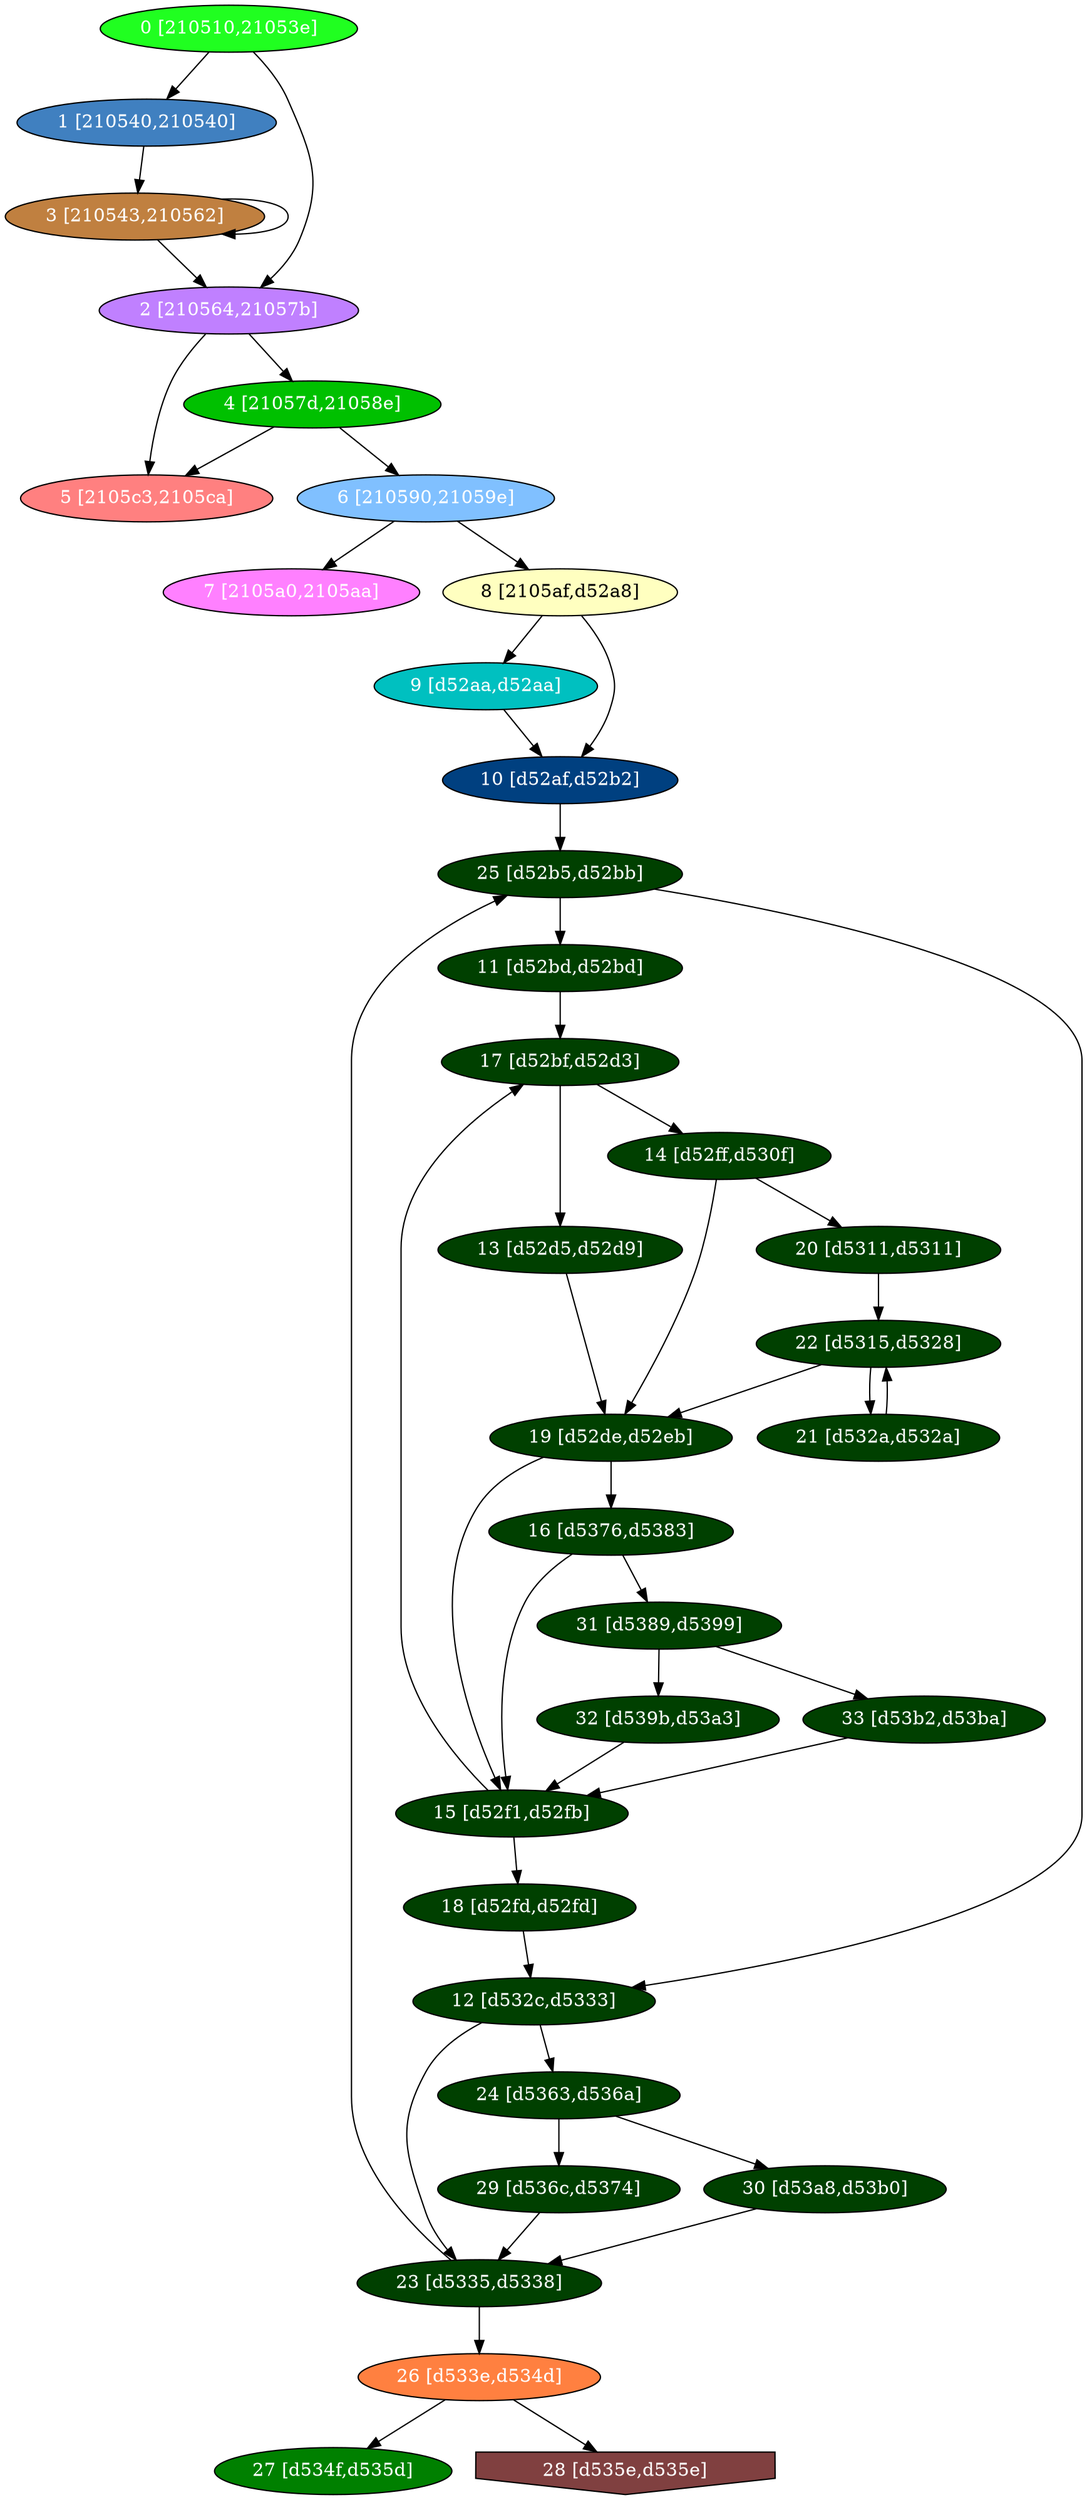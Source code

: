diGraph libnss3{
	libnss3_0  [style=filled fillcolor="#20FF20" fontcolor="#ffffff" shape=oval label="0 [210510,21053e]"]
	libnss3_1  [style=filled fillcolor="#4080C0" fontcolor="#ffffff" shape=oval label="1 [210540,210540]"]
	libnss3_2  [style=filled fillcolor="#C080FF" fontcolor="#ffffff" shape=oval label="2 [210564,21057b]"]
	libnss3_3  [style=filled fillcolor="#C08040" fontcolor="#ffffff" shape=oval label="3 [210543,210562]"]
	libnss3_4  [style=filled fillcolor="#00C000" fontcolor="#ffffff" shape=oval label="4 [21057d,21058e]"]
	libnss3_5  [style=filled fillcolor="#FF8080" fontcolor="#ffffff" shape=oval label="5 [2105c3,2105ca]"]
	libnss3_6  [style=filled fillcolor="#80C0FF" fontcolor="#ffffff" shape=oval label="6 [210590,21059e]"]
	libnss3_7  [style=filled fillcolor="#FF80FF" fontcolor="#ffffff" shape=oval label="7 [2105a0,2105aa]"]
	libnss3_8  [style=filled fillcolor="#FFFFC0" fontcolor="#000000" shape=oval label="8 [2105af,d52a8]"]
	libnss3_9  [style=filled fillcolor="#00C0C0" fontcolor="#ffffff" shape=oval label="9 [d52aa,d52aa]"]
	libnss3_a  [style=filled fillcolor="#004080" fontcolor="#ffffff" shape=oval label="10 [d52af,d52b2]"]
	libnss3_b  [style=filled fillcolor="#004000" fontcolor="#ffffff" shape=oval label="11 [d52bd,d52bd]"]
	libnss3_c  [style=filled fillcolor="#004000" fontcolor="#ffffff" shape=oval label="12 [d532c,d5333]"]
	libnss3_d  [style=filled fillcolor="#004000" fontcolor="#ffffff" shape=oval label="13 [d52d5,d52d9]"]
	libnss3_e  [style=filled fillcolor="#004000" fontcolor="#ffffff" shape=oval label="14 [d52ff,d530f]"]
	libnss3_f  [style=filled fillcolor="#004000" fontcolor="#ffffff" shape=oval label="15 [d52f1,d52fb]"]
	libnss3_10  [style=filled fillcolor="#004000" fontcolor="#ffffff" shape=oval label="16 [d5376,d5383]"]
	libnss3_11  [style=filled fillcolor="#004000" fontcolor="#ffffff" shape=oval label="17 [d52bf,d52d3]"]
	libnss3_12  [style=filled fillcolor="#004000" fontcolor="#ffffff" shape=oval label="18 [d52fd,d52fd]"]
	libnss3_13  [style=filled fillcolor="#004000" fontcolor="#ffffff" shape=oval label="19 [d52de,d52eb]"]
	libnss3_14  [style=filled fillcolor="#004000" fontcolor="#ffffff" shape=oval label="20 [d5311,d5311]"]
	libnss3_15  [style=filled fillcolor="#004000" fontcolor="#ffffff" shape=oval label="21 [d532a,d532a]"]
	libnss3_16  [style=filled fillcolor="#004000" fontcolor="#ffffff" shape=oval label="22 [d5315,d5328]"]
	libnss3_17  [style=filled fillcolor="#004000" fontcolor="#ffffff" shape=oval label="23 [d5335,d5338]"]
	libnss3_18  [style=filled fillcolor="#004000" fontcolor="#ffffff" shape=oval label="24 [d5363,d536a]"]
	libnss3_19  [style=filled fillcolor="#004000" fontcolor="#ffffff" shape=oval label="25 [d52b5,d52bb]"]
	libnss3_1a  [style=filled fillcolor="#FF8040" fontcolor="#ffffff" shape=oval label="26 [d533e,d534d]"]
	libnss3_1b  [style=filled fillcolor="#008000" fontcolor="#ffffff" shape=oval label="27 [d534f,d535d]"]
	libnss3_1c  [style=filled fillcolor="#804040" fontcolor="#ffffff" shape=invhouse label="28 [d535e,d535e]"]
	libnss3_1d  [style=filled fillcolor="#004000" fontcolor="#ffffff" shape=oval label="29 [d536c,d5374]"]
	libnss3_1e  [style=filled fillcolor="#004000" fontcolor="#ffffff" shape=oval label="30 [d53a8,d53b0]"]
	libnss3_1f  [style=filled fillcolor="#004000" fontcolor="#ffffff" shape=oval label="31 [d5389,d5399]"]
	libnss3_20  [style=filled fillcolor="#004000" fontcolor="#ffffff" shape=oval label="32 [d539b,d53a3]"]
	libnss3_21  [style=filled fillcolor="#004000" fontcolor="#ffffff" shape=oval label="33 [d53b2,d53ba]"]

	libnss3_0 -> libnss3_1
	libnss3_0 -> libnss3_2
	libnss3_1 -> libnss3_3
	libnss3_2 -> libnss3_4
	libnss3_2 -> libnss3_5
	libnss3_3 -> libnss3_2
	libnss3_3 -> libnss3_3
	libnss3_4 -> libnss3_5
	libnss3_4 -> libnss3_6
	libnss3_6 -> libnss3_7
	libnss3_6 -> libnss3_8
	libnss3_8 -> libnss3_9
	libnss3_8 -> libnss3_a
	libnss3_9 -> libnss3_a
	libnss3_a -> libnss3_19
	libnss3_b -> libnss3_11
	libnss3_c -> libnss3_17
	libnss3_c -> libnss3_18
	libnss3_d -> libnss3_13
	libnss3_e -> libnss3_13
	libnss3_e -> libnss3_14
	libnss3_f -> libnss3_11
	libnss3_f -> libnss3_12
	libnss3_10 -> libnss3_f
	libnss3_10 -> libnss3_1f
	libnss3_11 -> libnss3_d
	libnss3_11 -> libnss3_e
	libnss3_12 -> libnss3_c
	libnss3_13 -> libnss3_f
	libnss3_13 -> libnss3_10
	libnss3_14 -> libnss3_16
	libnss3_15 -> libnss3_16
	libnss3_16 -> libnss3_13
	libnss3_16 -> libnss3_15
	libnss3_17 -> libnss3_19
	libnss3_17 -> libnss3_1a
	libnss3_18 -> libnss3_1d
	libnss3_18 -> libnss3_1e
	libnss3_19 -> libnss3_b
	libnss3_19 -> libnss3_c
	libnss3_1a -> libnss3_1b
	libnss3_1a -> libnss3_1c
	libnss3_1d -> libnss3_17
	libnss3_1e -> libnss3_17
	libnss3_1f -> libnss3_20
	libnss3_1f -> libnss3_21
	libnss3_20 -> libnss3_f
	libnss3_21 -> libnss3_f
}